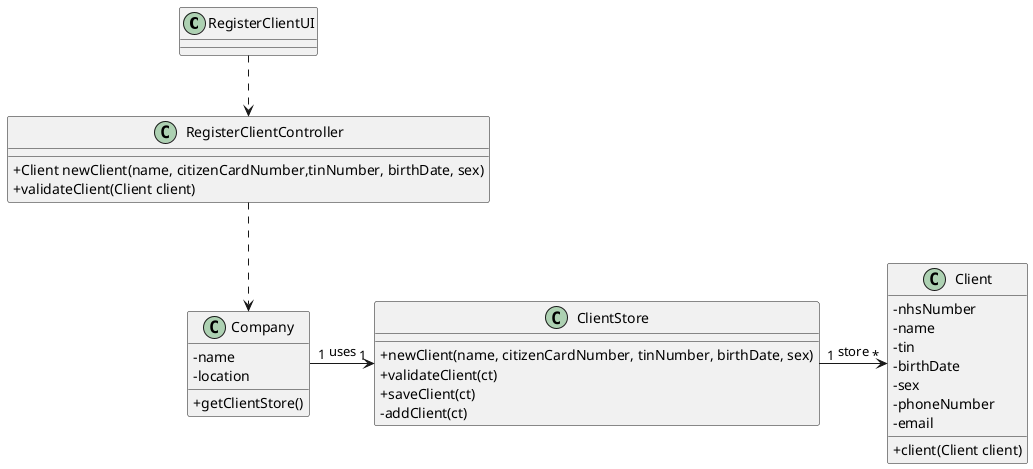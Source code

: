 @startuml
'https://plantuml.com/sequence-diagram
skinparam classAttributeIconSize 0

class RegisterClientUI
{
}

class RegisterClientController
{
    +Client newClient(name, citizenCardNumber,tinNumber, birthDate, sex)
    +validateClient(Client client)
}

class Client{
	-nhsNumber
    -name
    -tin
    -birthDate
    -sex
    -phoneNumber
    -email
    +client(Client client)
}

class Company{
-name
-location
+getClientStore()
}

class ClientStore{
+newClient(name, citizenCardNumber, tinNumber, birthDate, sex)
+validateClient(ct)
+saveClient(ct)
-addClient(ct)
}

RegisterClientUI ..> RegisterClientController
RegisterClientController ..> Company
Company"1" -> "1"ClientStore : uses
ClientStore"1" ->"*" Client : store

@enduml